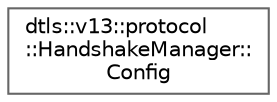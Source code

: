 digraph "Graphical Class Hierarchy"
{
 // LATEX_PDF_SIZE
  bgcolor="transparent";
  edge [fontname=Helvetica,fontsize=10,labelfontname=Helvetica,labelfontsize=10];
  node [fontname=Helvetica,fontsize=10,shape=box,height=0.2,width=0.4];
  rankdir="LR";
  Node0 [id="Node000000",label="dtls::v13::protocol\l::HandshakeManager::\lConfig",height=0.2,width=0.4,color="grey40", fillcolor="white", style="filled",URL="$structdtls_1_1v13_1_1protocol_1_1HandshakeManager_1_1Config.html",tooltip="Configuration for handshake manager."];
}
